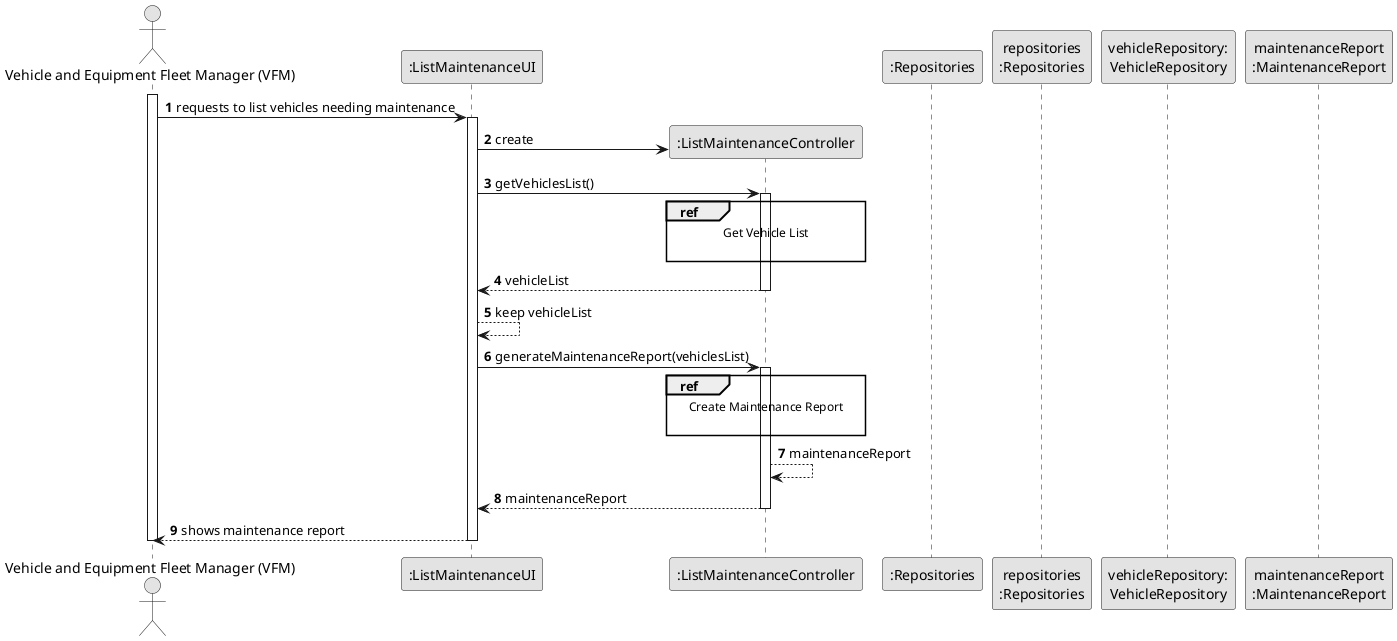 @startuml
skinparam monochrome true
skinparam packageStyle rectangle
skinparam shadowing false


autonumber

'hide footbox
actor "Vehicle and Equipment Fleet Manager (VFM)" as VFM
participant ":ListMaintenanceUI" as UI
participant ":ListMaintenanceController" as CTRL
participant ":Repositories" as RepositorySingleton
participant "repositories\n:Repositories" as PLAT
participant "vehicleRepository:\nVehicleRepository" as VehicleRepository
participant "maintenanceReport\n:MaintenanceReport" as MaintenanceReport

activate VFM

    VFM -> UI : requests to list vehicles needing maintenance
    activate UI

        UI -> CTRL** : create

        UI -> CTRL : getVehiclesList()
        activate CTRL

            ref over CTRL
                        Get Vehicle List

            end ref

            CTRL --> UI : vehicleList
        deactivate CTRL

        UI --> UI : keep vehicleList

        UI -> CTRL : generateMaintenanceReport(vehiclesList)
        activate CTRL

            ref over CTRL
                    Create Maintenance Report

            end ref

        CTRL --> CTRL : maintenanceReport

            CTRL --> UI : maintenanceReport
        deactivate CTRL

        UI --> VFM : shows maintenance report
    deactivate UI

deactivate VFM

@enduml
